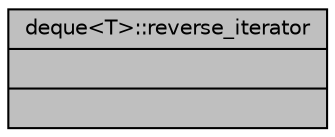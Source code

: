 digraph "deque&lt;T&gt;::reverse_iterator"
{
 // INTERACTIVE_SVG=YES
  bgcolor="transparent";
  edge [fontname="Helvetica",fontsize="10",labelfontname="Helvetica",labelfontsize="10"];
  node [fontname="Helvetica",fontsize="10",shape=record];
  Node1 [label="{deque\<T\>::reverse_iterator\n||}",height=0.2,width=0.4,color="black", fillcolor="grey75", style="filled", fontcolor="black"];
}
